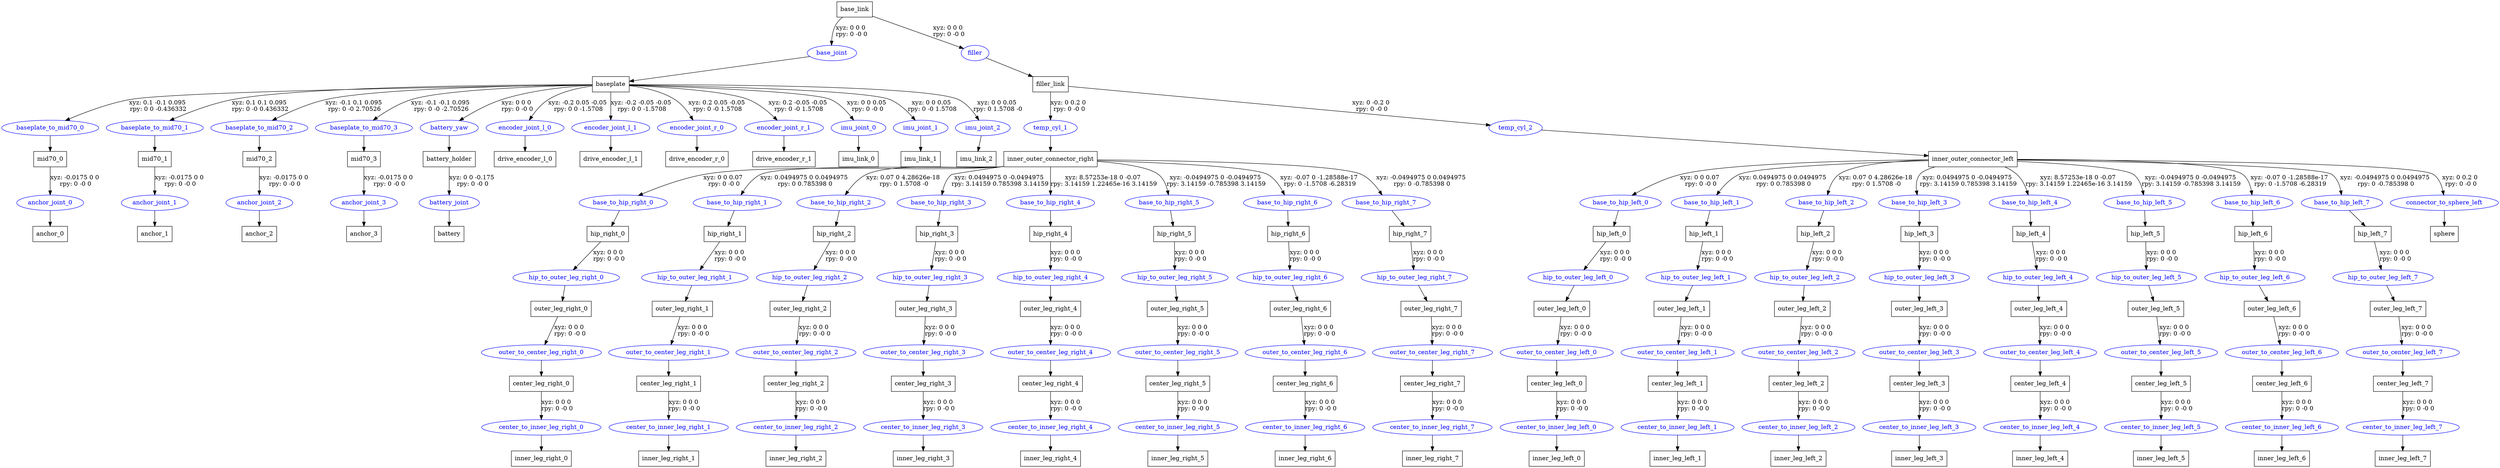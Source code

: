 digraph G {
node [shape=box];
"base_link" [label="base_link"];
"baseplate" [label="baseplate"];
"mid70_0" [label="mid70_0"];
"anchor_0" [label="anchor_0"];
"mid70_1" [label="mid70_1"];
"anchor_1" [label="anchor_1"];
"mid70_2" [label="mid70_2"];
"anchor_2" [label="anchor_2"];
"mid70_3" [label="mid70_3"];
"anchor_3" [label="anchor_3"];
"battery_holder" [label="battery_holder"];
"battery" [label="battery"];
"drive_encoder_l_0" [label="drive_encoder_l_0"];
"drive_encoder_l_1" [label="drive_encoder_l_1"];
"drive_encoder_r_0" [label="drive_encoder_r_0"];
"drive_encoder_r_1" [label="drive_encoder_r_1"];
"imu_link_0" [label="imu_link_0"];
"imu_link_1" [label="imu_link_1"];
"imu_link_2" [label="imu_link_2"];
"filler_link" [label="filler_link"];
"inner_outer_connector_right" [label="inner_outer_connector_right"];
"hip_right_0" [label="hip_right_0"];
"outer_leg_right_0" [label="outer_leg_right_0"];
"center_leg_right_0" [label="center_leg_right_0"];
"inner_leg_right_0" [label="inner_leg_right_0"];
"hip_right_1" [label="hip_right_1"];
"outer_leg_right_1" [label="outer_leg_right_1"];
"center_leg_right_1" [label="center_leg_right_1"];
"inner_leg_right_1" [label="inner_leg_right_1"];
"hip_right_2" [label="hip_right_2"];
"outer_leg_right_2" [label="outer_leg_right_2"];
"center_leg_right_2" [label="center_leg_right_2"];
"inner_leg_right_2" [label="inner_leg_right_2"];
"hip_right_3" [label="hip_right_3"];
"outer_leg_right_3" [label="outer_leg_right_3"];
"center_leg_right_3" [label="center_leg_right_3"];
"inner_leg_right_3" [label="inner_leg_right_3"];
"hip_right_4" [label="hip_right_4"];
"outer_leg_right_4" [label="outer_leg_right_4"];
"center_leg_right_4" [label="center_leg_right_4"];
"inner_leg_right_4" [label="inner_leg_right_4"];
"hip_right_5" [label="hip_right_5"];
"outer_leg_right_5" [label="outer_leg_right_5"];
"center_leg_right_5" [label="center_leg_right_5"];
"inner_leg_right_5" [label="inner_leg_right_5"];
"hip_right_6" [label="hip_right_6"];
"outer_leg_right_6" [label="outer_leg_right_6"];
"center_leg_right_6" [label="center_leg_right_6"];
"inner_leg_right_6" [label="inner_leg_right_6"];
"hip_right_7" [label="hip_right_7"];
"outer_leg_right_7" [label="outer_leg_right_7"];
"center_leg_right_7" [label="center_leg_right_7"];
"inner_leg_right_7" [label="inner_leg_right_7"];
"inner_outer_connector_left" [label="inner_outer_connector_left"];
"hip_left_0" [label="hip_left_0"];
"outer_leg_left_0" [label="outer_leg_left_0"];
"center_leg_left_0" [label="center_leg_left_0"];
"inner_leg_left_0" [label="inner_leg_left_0"];
"hip_left_1" [label="hip_left_1"];
"outer_leg_left_1" [label="outer_leg_left_1"];
"center_leg_left_1" [label="center_leg_left_1"];
"inner_leg_left_1" [label="inner_leg_left_1"];
"hip_left_2" [label="hip_left_2"];
"outer_leg_left_2" [label="outer_leg_left_2"];
"center_leg_left_2" [label="center_leg_left_2"];
"inner_leg_left_2" [label="inner_leg_left_2"];
"hip_left_3" [label="hip_left_3"];
"outer_leg_left_3" [label="outer_leg_left_3"];
"center_leg_left_3" [label="center_leg_left_3"];
"inner_leg_left_3" [label="inner_leg_left_3"];
"hip_left_4" [label="hip_left_4"];
"outer_leg_left_4" [label="outer_leg_left_4"];
"center_leg_left_4" [label="center_leg_left_4"];
"inner_leg_left_4" [label="inner_leg_left_4"];
"hip_left_5" [label="hip_left_5"];
"outer_leg_left_5" [label="outer_leg_left_5"];
"center_leg_left_5" [label="center_leg_left_5"];
"inner_leg_left_5" [label="inner_leg_left_5"];
"hip_left_6" [label="hip_left_6"];
"outer_leg_left_6" [label="outer_leg_left_6"];
"center_leg_left_6" [label="center_leg_left_6"];
"inner_leg_left_6" [label="inner_leg_left_6"];
"hip_left_7" [label="hip_left_7"];
"outer_leg_left_7" [label="outer_leg_left_7"];
"center_leg_left_7" [label="center_leg_left_7"];
"inner_leg_left_7" [label="inner_leg_left_7"];
"sphere" [label="sphere"];
node [shape=ellipse, color=blue, fontcolor=blue];
"base_link" -> "base_joint" [label="xyz: 0 0 0 \nrpy: 0 -0 0"]
"base_joint" -> "baseplate"
"baseplate" -> "baseplate_to_mid70_0" [label="xyz: 0.1 -0.1 0.095 \nrpy: 0 0 -0.436332"]
"baseplate_to_mid70_0" -> "mid70_0"
"mid70_0" -> "anchor_joint_0" [label="xyz: -0.0175 0 0 \nrpy: 0 -0 0"]
"anchor_joint_0" -> "anchor_0"
"baseplate" -> "baseplate_to_mid70_1" [label="xyz: 0.1 0.1 0.095 \nrpy: 0 -0 0.436332"]
"baseplate_to_mid70_1" -> "mid70_1"
"mid70_1" -> "anchor_joint_1" [label="xyz: -0.0175 0 0 \nrpy: 0 -0 0"]
"anchor_joint_1" -> "anchor_1"
"baseplate" -> "baseplate_to_mid70_2" [label="xyz: -0.1 0.1 0.095 \nrpy: 0 -0 2.70526"]
"baseplate_to_mid70_2" -> "mid70_2"
"mid70_2" -> "anchor_joint_2" [label="xyz: -0.0175 0 0 \nrpy: 0 -0 0"]
"anchor_joint_2" -> "anchor_2"
"baseplate" -> "baseplate_to_mid70_3" [label="xyz: -0.1 -0.1 0.095 \nrpy: 0 -0 -2.70526"]
"baseplate_to_mid70_3" -> "mid70_3"
"mid70_3" -> "anchor_joint_3" [label="xyz: -0.0175 0 0 \nrpy: 0 -0 0"]
"anchor_joint_3" -> "anchor_3"
"baseplate" -> "battery_yaw" [label="xyz: 0 0 0 \nrpy: 0 -0 0"]
"battery_yaw" -> "battery_holder"
"battery_holder" -> "battery_joint" [label="xyz: 0 0 -0.175 \nrpy: 0 -0 0"]
"battery_joint" -> "battery"
"baseplate" -> "encoder_joint_l_0" [label="xyz: -0.2 0.05 -0.05 \nrpy: 0 0 -1.5708"]
"encoder_joint_l_0" -> "drive_encoder_l_0"
"baseplate" -> "encoder_joint_l_1" [label="xyz: -0.2 -0.05 -0.05 \nrpy: 0 0 -1.5708"]
"encoder_joint_l_1" -> "drive_encoder_l_1"
"baseplate" -> "encoder_joint_r_0" [label="xyz: 0.2 0.05 -0.05 \nrpy: 0 -0 1.5708"]
"encoder_joint_r_0" -> "drive_encoder_r_0"
"baseplate" -> "encoder_joint_r_1" [label="xyz: 0.2 -0.05 -0.05 \nrpy: 0 -0 1.5708"]
"encoder_joint_r_1" -> "drive_encoder_r_1"
"baseplate" -> "imu_joint_0" [label="xyz: 0 0 0.05 \nrpy: 0 -0 0"]
"imu_joint_0" -> "imu_link_0"
"baseplate" -> "imu_joint_1" [label="xyz: 0 0 0.05 \nrpy: 0 -0 1.5708"]
"imu_joint_1" -> "imu_link_1"
"baseplate" -> "imu_joint_2" [label="xyz: 0 0 0.05 \nrpy: 0 1.5708 -0"]
"imu_joint_2" -> "imu_link_2"
"base_link" -> "filler" [label="xyz: 0 0 0 \nrpy: 0 -0 0"]
"filler" -> "filler_link"
"filler_link" -> "temp_cyl_1" [label="xyz: 0 0.2 0 \nrpy: 0 -0 0"]
"temp_cyl_1" -> "inner_outer_connector_right"
"inner_outer_connector_right" -> "base_to_hip_right_0" [label="xyz: 0 0 0.07 \nrpy: 0 -0 0"]
"base_to_hip_right_0" -> "hip_right_0"
"hip_right_0" -> "hip_to_outer_leg_right_0" [label="xyz: 0 0 0 \nrpy: 0 -0 0"]
"hip_to_outer_leg_right_0" -> "outer_leg_right_0"
"outer_leg_right_0" -> "outer_to_center_leg_right_0" [label="xyz: 0 0 0 \nrpy: 0 -0 0"]
"outer_to_center_leg_right_0" -> "center_leg_right_0"
"center_leg_right_0" -> "center_to_inner_leg_right_0" [label="xyz: 0 0 0 \nrpy: 0 -0 0"]
"center_to_inner_leg_right_0" -> "inner_leg_right_0"
"inner_outer_connector_right" -> "base_to_hip_right_1" [label="xyz: 0.0494975 0 0.0494975 \nrpy: 0 0.785398 0"]
"base_to_hip_right_1" -> "hip_right_1"
"hip_right_1" -> "hip_to_outer_leg_right_1" [label="xyz: 0 0 0 \nrpy: 0 -0 0"]
"hip_to_outer_leg_right_1" -> "outer_leg_right_1"
"outer_leg_right_1" -> "outer_to_center_leg_right_1" [label="xyz: 0 0 0 \nrpy: 0 -0 0"]
"outer_to_center_leg_right_1" -> "center_leg_right_1"
"center_leg_right_1" -> "center_to_inner_leg_right_1" [label="xyz: 0 0 0 \nrpy: 0 -0 0"]
"center_to_inner_leg_right_1" -> "inner_leg_right_1"
"inner_outer_connector_right" -> "base_to_hip_right_2" [label="xyz: 0.07 0 4.28626e-18 \nrpy: 0 1.5708 -0"]
"base_to_hip_right_2" -> "hip_right_2"
"hip_right_2" -> "hip_to_outer_leg_right_2" [label="xyz: 0 0 0 \nrpy: 0 -0 0"]
"hip_to_outer_leg_right_2" -> "outer_leg_right_2"
"outer_leg_right_2" -> "outer_to_center_leg_right_2" [label="xyz: 0 0 0 \nrpy: 0 -0 0"]
"outer_to_center_leg_right_2" -> "center_leg_right_2"
"center_leg_right_2" -> "center_to_inner_leg_right_2" [label="xyz: 0 0 0 \nrpy: 0 -0 0"]
"center_to_inner_leg_right_2" -> "inner_leg_right_2"
"inner_outer_connector_right" -> "base_to_hip_right_3" [label="xyz: 0.0494975 0 -0.0494975 \nrpy: 3.14159 0.785398 3.14159"]
"base_to_hip_right_3" -> "hip_right_3"
"hip_right_3" -> "hip_to_outer_leg_right_3" [label="xyz: 0 0 0 \nrpy: 0 -0 0"]
"hip_to_outer_leg_right_3" -> "outer_leg_right_3"
"outer_leg_right_3" -> "outer_to_center_leg_right_3" [label="xyz: 0 0 0 \nrpy: 0 -0 0"]
"outer_to_center_leg_right_3" -> "center_leg_right_3"
"center_leg_right_3" -> "center_to_inner_leg_right_3" [label="xyz: 0 0 0 \nrpy: 0 -0 0"]
"center_to_inner_leg_right_3" -> "inner_leg_right_3"
"inner_outer_connector_right" -> "base_to_hip_right_4" [label="xyz: 8.57253e-18 0 -0.07 \nrpy: 3.14159 1.22465e-16 3.14159"]
"base_to_hip_right_4" -> "hip_right_4"
"hip_right_4" -> "hip_to_outer_leg_right_4" [label="xyz: 0 0 0 \nrpy: 0 -0 0"]
"hip_to_outer_leg_right_4" -> "outer_leg_right_4"
"outer_leg_right_4" -> "outer_to_center_leg_right_4" [label="xyz: 0 0 0 \nrpy: 0 -0 0"]
"outer_to_center_leg_right_4" -> "center_leg_right_4"
"center_leg_right_4" -> "center_to_inner_leg_right_4" [label="xyz: 0 0 0 \nrpy: 0 -0 0"]
"center_to_inner_leg_right_4" -> "inner_leg_right_4"
"inner_outer_connector_right" -> "base_to_hip_right_5" [label="xyz: -0.0494975 0 -0.0494975 \nrpy: 3.14159 -0.785398 3.14159"]
"base_to_hip_right_5" -> "hip_right_5"
"hip_right_5" -> "hip_to_outer_leg_right_5" [label="xyz: 0 0 0 \nrpy: 0 -0 0"]
"hip_to_outer_leg_right_5" -> "outer_leg_right_5"
"outer_leg_right_5" -> "outer_to_center_leg_right_5" [label="xyz: 0 0 0 \nrpy: 0 -0 0"]
"outer_to_center_leg_right_5" -> "center_leg_right_5"
"center_leg_right_5" -> "center_to_inner_leg_right_5" [label="xyz: 0 0 0 \nrpy: 0 -0 0"]
"center_to_inner_leg_right_5" -> "inner_leg_right_5"
"inner_outer_connector_right" -> "base_to_hip_right_6" [label="xyz: -0.07 0 -1.28588e-17 \nrpy: 0 -1.5708 -6.28319"]
"base_to_hip_right_6" -> "hip_right_6"
"hip_right_6" -> "hip_to_outer_leg_right_6" [label="xyz: 0 0 0 \nrpy: 0 -0 0"]
"hip_to_outer_leg_right_6" -> "outer_leg_right_6"
"outer_leg_right_6" -> "outer_to_center_leg_right_6" [label="xyz: 0 0 0 \nrpy: 0 -0 0"]
"outer_to_center_leg_right_6" -> "center_leg_right_6"
"center_leg_right_6" -> "center_to_inner_leg_right_6" [label="xyz: 0 0 0 \nrpy: 0 -0 0"]
"center_to_inner_leg_right_6" -> "inner_leg_right_6"
"inner_outer_connector_right" -> "base_to_hip_right_7" [label="xyz: -0.0494975 0 0.0494975 \nrpy: 0 -0.785398 0"]
"base_to_hip_right_7" -> "hip_right_7"
"hip_right_7" -> "hip_to_outer_leg_right_7" [label="xyz: 0 0 0 \nrpy: 0 -0 0"]
"hip_to_outer_leg_right_7" -> "outer_leg_right_7"
"outer_leg_right_7" -> "outer_to_center_leg_right_7" [label="xyz: 0 0 0 \nrpy: 0 -0 0"]
"outer_to_center_leg_right_7" -> "center_leg_right_7"
"center_leg_right_7" -> "center_to_inner_leg_right_7" [label="xyz: 0 0 0 \nrpy: 0 -0 0"]
"center_to_inner_leg_right_7" -> "inner_leg_right_7"
"filler_link" -> "temp_cyl_2" [label="xyz: 0 -0.2 0 \nrpy: 0 -0 0"]
"temp_cyl_2" -> "inner_outer_connector_left"
"inner_outer_connector_left" -> "base_to_hip_left_0" [label="xyz: 0 0 0.07 \nrpy: 0 -0 0"]
"base_to_hip_left_0" -> "hip_left_0"
"hip_left_0" -> "hip_to_outer_leg_left_0" [label="xyz: 0 0 0 \nrpy: 0 -0 0"]
"hip_to_outer_leg_left_0" -> "outer_leg_left_0"
"outer_leg_left_0" -> "outer_to_center_leg_left_0" [label="xyz: 0 0 0 \nrpy: 0 -0 0"]
"outer_to_center_leg_left_0" -> "center_leg_left_0"
"center_leg_left_0" -> "center_to_inner_leg_left_0" [label="xyz: 0 0 0 \nrpy: 0 -0 0"]
"center_to_inner_leg_left_0" -> "inner_leg_left_0"
"inner_outer_connector_left" -> "base_to_hip_left_1" [label="xyz: 0.0494975 0 0.0494975 \nrpy: 0 0.785398 0"]
"base_to_hip_left_1" -> "hip_left_1"
"hip_left_1" -> "hip_to_outer_leg_left_1" [label="xyz: 0 0 0 \nrpy: 0 -0 0"]
"hip_to_outer_leg_left_1" -> "outer_leg_left_1"
"outer_leg_left_1" -> "outer_to_center_leg_left_1" [label="xyz: 0 0 0 \nrpy: 0 -0 0"]
"outer_to_center_leg_left_1" -> "center_leg_left_1"
"center_leg_left_1" -> "center_to_inner_leg_left_1" [label="xyz: 0 0 0 \nrpy: 0 -0 0"]
"center_to_inner_leg_left_1" -> "inner_leg_left_1"
"inner_outer_connector_left" -> "base_to_hip_left_2" [label="xyz: 0.07 0 4.28626e-18 \nrpy: 0 1.5708 -0"]
"base_to_hip_left_2" -> "hip_left_2"
"hip_left_2" -> "hip_to_outer_leg_left_2" [label="xyz: 0 0 0 \nrpy: 0 -0 0"]
"hip_to_outer_leg_left_2" -> "outer_leg_left_2"
"outer_leg_left_2" -> "outer_to_center_leg_left_2" [label="xyz: 0 0 0 \nrpy: 0 -0 0"]
"outer_to_center_leg_left_2" -> "center_leg_left_2"
"center_leg_left_2" -> "center_to_inner_leg_left_2" [label="xyz: 0 0 0 \nrpy: 0 -0 0"]
"center_to_inner_leg_left_2" -> "inner_leg_left_2"
"inner_outer_connector_left" -> "base_to_hip_left_3" [label="xyz: 0.0494975 0 -0.0494975 \nrpy: 3.14159 0.785398 3.14159"]
"base_to_hip_left_3" -> "hip_left_3"
"hip_left_3" -> "hip_to_outer_leg_left_3" [label="xyz: 0 0 0 \nrpy: 0 -0 0"]
"hip_to_outer_leg_left_3" -> "outer_leg_left_3"
"outer_leg_left_3" -> "outer_to_center_leg_left_3" [label="xyz: 0 0 0 \nrpy: 0 -0 0"]
"outer_to_center_leg_left_3" -> "center_leg_left_3"
"center_leg_left_3" -> "center_to_inner_leg_left_3" [label="xyz: 0 0 0 \nrpy: 0 -0 0"]
"center_to_inner_leg_left_3" -> "inner_leg_left_3"
"inner_outer_connector_left" -> "base_to_hip_left_4" [label="xyz: 8.57253e-18 0 -0.07 \nrpy: 3.14159 1.22465e-16 3.14159"]
"base_to_hip_left_4" -> "hip_left_4"
"hip_left_4" -> "hip_to_outer_leg_left_4" [label="xyz: 0 0 0 \nrpy: 0 -0 0"]
"hip_to_outer_leg_left_4" -> "outer_leg_left_4"
"outer_leg_left_4" -> "outer_to_center_leg_left_4" [label="xyz: 0 0 0 \nrpy: 0 -0 0"]
"outer_to_center_leg_left_4" -> "center_leg_left_4"
"center_leg_left_4" -> "center_to_inner_leg_left_4" [label="xyz: 0 0 0 \nrpy: 0 -0 0"]
"center_to_inner_leg_left_4" -> "inner_leg_left_4"
"inner_outer_connector_left" -> "base_to_hip_left_5" [label="xyz: -0.0494975 0 -0.0494975 \nrpy: 3.14159 -0.785398 3.14159"]
"base_to_hip_left_5" -> "hip_left_5"
"hip_left_5" -> "hip_to_outer_leg_left_5" [label="xyz: 0 0 0 \nrpy: 0 -0 0"]
"hip_to_outer_leg_left_5" -> "outer_leg_left_5"
"outer_leg_left_5" -> "outer_to_center_leg_left_5" [label="xyz: 0 0 0 \nrpy: 0 -0 0"]
"outer_to_center_leg_left_5" -> "center_leg_left_5"
"center_leg_left_5" -> "center_to_inner_leg_left_5" [label="xyz: 0 0 0 \nrpy: 0 -0 0"]
"center_to_inner_leg_left_5" -> "inner_leg_left_5"
"inner_outer_connector_left" -> "base_to_hip_left_6" [label="xyz: -0.07 0 -1.28588e-17 \nrpy: 0 -1.5708 -6.28319"]
"base_to_hip_left_6" -> "hip_left_6"
"hip_left_6" -> "hip_to_outer_leg_left_6" [label="xyz: 0 0 0 \nrpy: 0 -0 0"]
"hip_to_outer_leg_left_6" -> "outer_leg_left_6"
"outer_leg_left_6" -> "outer_to_center_leg_left_6" [label="xyz: 0 0 0 \nrpy: 0 -0 0"]
"outer_to_center_leg_left_6" -> "center_leg_left_6"
"center_leg_left_6" -> "center_to_inner_leg_left_6" [label="xyz: 0 0 0 \nrpy: 0 -0 0"]
"center_to_inner_leg_left_6" -> "inner_leg_left_6"
"inner_outer_connector_left" -> "base_to_hip_left_7" [label="xyz: -0.0494975 0 0.0494975 \nrpy: 0 -0.785398 0"]
"base_to_hip_left_7" -> "hip_left_7"
"hip_left_7" -> "hip_to_outer_leg_left_7" [label="xyz: 0 0 0 \nrpy: 0 -0 0"]
"hip_to_outer_leg_left_7" -> "outer_leg_left_7"
"outer_leg_left_7" -> "outer_to_center_leg_left_7" [label="xyz: 0 0 0 \nrpy: 0 -0 0"]
"outer_to_center_leg_left_7" -> "center_leg_left_7"
"center_leg_left_7" -> "center_to_inner_leg_left_7" [label="xyz: 0 0 0 \nrpy: 0 -0 0"]
"center_to_inner_leg_left_7" -> "inner_leg_left_7"
"inner_outer_connector_left" -> "connector_to_sphere_left" [label="xyz: 0 0.2 0 \nrpy: 0 -0 0"]
"connector_to_sphere_left" -> "sphere"
}

